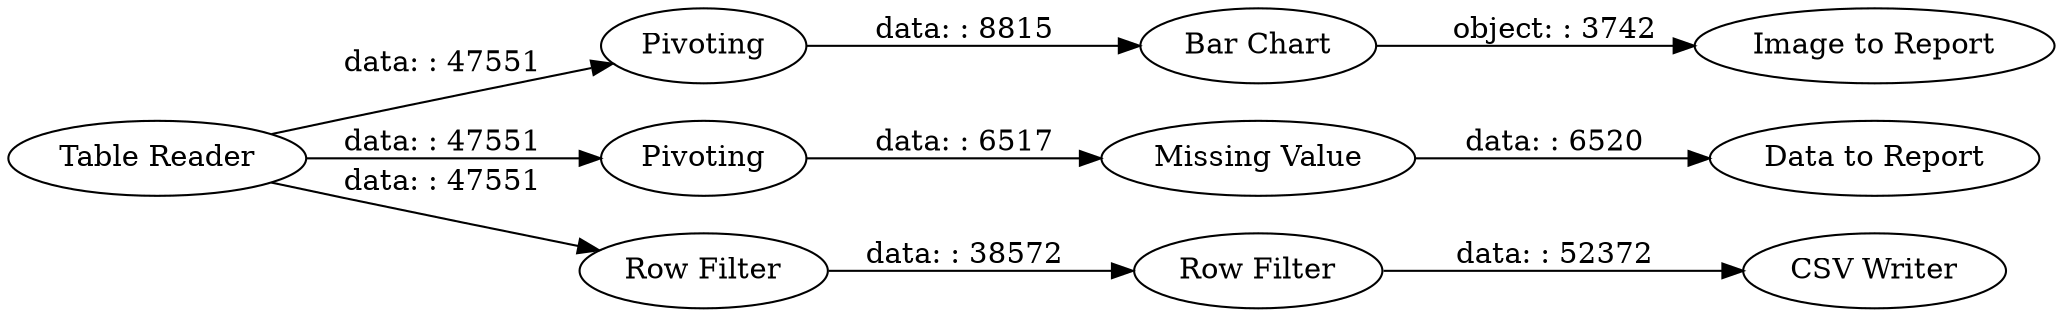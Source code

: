 digraph {
	"-1392082597625565551_14" [label="Missing Value"]
	"-1392082597625565551_16" [label=Pivoting]
	"-1392082597625565551_23" [label="CSV Writer"]
	"-1392082597625565551_25" [label="Image to Report"]
	"-1392082597625565551_20" [label="Table Reader"]
	"-1392082597625565551_22" [label="Row Filter"]
	"-1392082597625565551_24" [label="Data to Report"]
	"-1392082597625565551_15" [label="Bar Chart"]
	"-1392082597625565551_13" [label=Pivoting]
	"-1392082597625565551_21" [label="Row Filter"]
	"-1392082597625565551_13" -> "-1392082597625565551_14" [label="data: : 6517"]
	"-1392082597625565551_20" -> "-1392082597625565551_21" [label="data: : 47551"]
	"-1392082597625565551_16" -> "-1392082597625565551_15" [label="data: : 8815"]
	"-1392082597625565551_21" -> "-1392082597625565551_22" [label="data: : 38572"]
	"-1392082597625565551_15" -> "-1392082597625565551_25" [label="object: : 3742"]
	"-1392082597625565551_14" -> "-1392082597625565551_24" [label="data: : 6520"]
	"-1392082597625565551_20" -> "-1392082597625565551_13" [label="data: : 47551"]
	"-1392082597625565551_20" -> "-1392082597625565551_16" [label="data: : 47551"]
	"-1392082597625565551_22" -> "-1392082597625565551_23" [label="data: : 52372"]
	rankdir=LR
}
